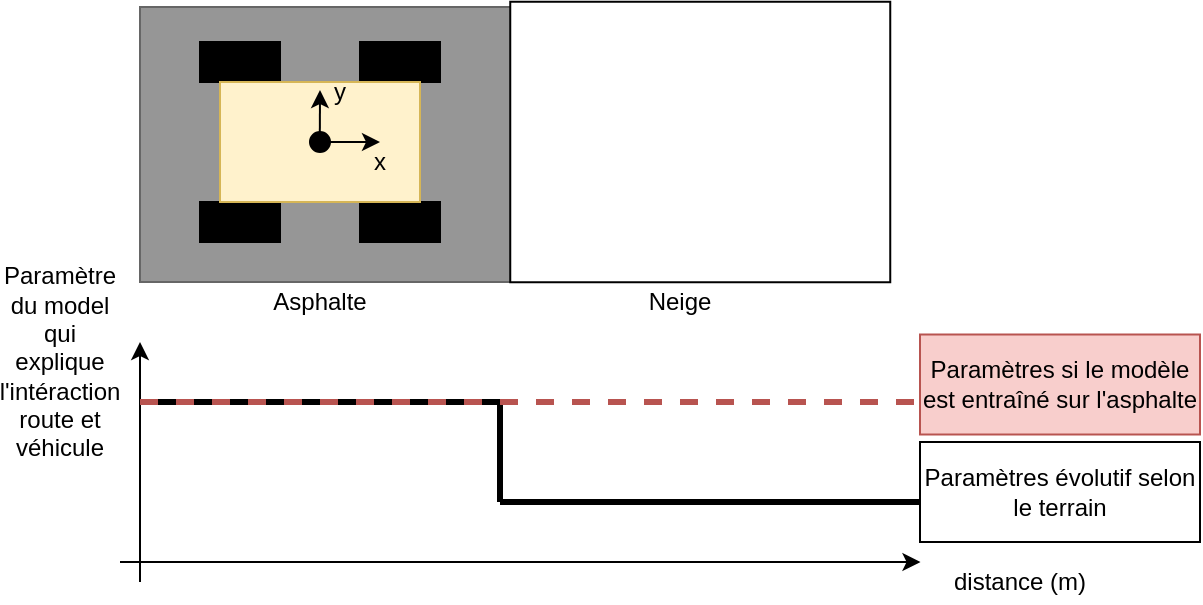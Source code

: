 <mxfile version="20.7.4" type="github"><diagram id="xbzJvvQROZEklqqwHJPy" name="Page-1"><mxGraphModel dx="845" dy="585" grid="1" gridSize="10" guides="1" tooltips="1" connect="1" arrows="1" fold="1" page="1" pageScale="1" pageWidth="827" pageHeight="1169" math="0" shadow="0"><root><mxCell id="0"/><mxCell id="1" parent="0"/><mxCell id="_u33kkMeH_GjYBAgUgvF-1" value="" style="rounded=0;whiteSpace=wrap;html=1;rotation=90;fillColor=#969696;fontColor=#333333;strokeColor=#666666;" vertex="1" parent="1"><mxGeometry x="116.25" y="556.25" width="137.5" height="190" as="geometry"/></mxCell><mxCell id="_u33kkMeH_GjYBAgUgvF-3" value="" style="rounded=0;whiteSpace=wrap;html=1;rotation=90;" vertex="1" parent="1"><mxGeometry x="300" y="555" width="140.25" height="190" as="geometry"/></mxCell><mxCell id="_u33kkMeH_GjYBAgUgvF-11" value="" style="group" vertex="1" connectable="0" parent="1"><mxGeometry x="120" y="600" width="120" height="100" as="geometry"/></mxCell><mxCell id="_u33kkMeH_GjYBAgUgvF-4" value="" style="rounded=0;whiteSpace=wrap;html=1;fillColor=#000000;" vertex="1" parent="_u33kkMeH_GjYBAgUgvF-11"><mxGeometry width="40" height="20" as="geometry"/></mxCell><mxCell id="_u33kkMeH_GjYBAgUgvF-5" value="" style="rounded=0;whiteSpace=wrap;html=1;fillColor=#000000;" vertex="1" parent="_u33kkMeH_GjYBAgUgvF-11"><mxGeometry x="80" width="40" height="20" as="geometry"/></mxCell><mxCell id="_u33kkMeH_GjYBAgUgvF-8" value="" style="rounded=0;whiteSpace=wrap;html=1;fillColor=#000000;" vertex="1" parent="_u33kkMeH_GjYBAgUgvF-11"><mxGeometry y="80" width="40" height="20" as="geometry"/></mxCell><mxCell id="_u33kkMeH_GjYBAgUgvF-9" value="" style="rounded=0;whiteSpace=wrap;html=1;fillColor=#000000;" vertex="1" parent="_u33kkMeH_GjYBAgUgvF-11"><mxGeometry x="80" y="80" width="40" height="20" as="geometry"/></mxCell><mxCell id="_u33kkMeH_GjYBAgUgvF-10" value="" style="rounded=0;whiteSpace=wrap;html=1;fillColor=#fff2cc;strokeColor=#d6b656;" vertex="1" parent="_u33kkMeH_GjYBAgUgvF-11"><mxGeometry x="10" y="20" width="100" height="60" as="geometry"/></mxCell><mxCell id="_u33kkMeH_GjYBAgUgvF-27" value="" style="ellipse;whiteSpace=wrap;html=1;aspect=fixed;fillColor=#000000;" vertex="1" parent="_u33kkMeH_GjYBAgUgvF-11"><mxGeometry x="55" y="45" width="10" height="10" as="geometry"/></mxCell><mxCell id="_u33kkMeH_GjYBAgUgvF-35" value="" style="endArrow=classic;html=1;rounded=0;" edge="1" parent="_u33kkMeH_GjYBAgUgvF-11" source="_u33kkMeH_GjYBAgUgvF-27"><mxGeometry width="50" height="50" relative="1" as="geometry"><mxPoint x="90" y="120" as="sourcePoint"/><mxPoint x="90" y="50" as="targetPoint"/></mxGeometry></mxCell><mxCell id="_u33kkMeH_GjYBAgUgvF-36" value="" style="endArrow=classic;html=1;rounded=0;" edge="1" parent="_u33kkMeH_GjYBAgUgvF-11"><mxGeometry x="-1" y="15" width="50" height="50" relative="1" as="geometry"><mxPoint x="59.88" y="55.0" as="sourcePoint"/><mxPoint x="60" y="24" as="targetPoint"/><mxPoint as="offset"/></mxGeometry></mxCell><mxCell id="_u33kkMeH_GjYBAgUgvF-37" value="x" style="text;html=1;strokeColor=none;fillColor=none;align=center;verticalAlign=middle;whiteSpace=wrap;rounded=0;" vertex="1" parent="_u33kkMeH_GjYBAgUgvF-11"><mxGeometry x="60" y="45" width="60" height="30" as="geometry"/></mxCell><mxCell id="_u33kkMeH_GjYBAgUgvF-38" value="y" style="text;html=1;strokeColor=none;fillColor=none;align=center;verticalAlign=middle;whiteSpace=wrap;rounded=0;" vertex="1" parent="_u33kkMeH_GjYBAgUgvF-11"><mxGeometry x="40" y="10" width="60" height="30" as="geometry"/></mxCell><mxCell id="_u33kkMeH_GjYBAgUgvF-12" value="" style="endArrow=classic;html=1;rounded=0;" edge="1" parent="1"><mxGeometry width="50" height="50" relative="1" as="geometry"><mxPoint x="80" y="860" as="sourcePoint"/><mxPoint x="480.25" y="860" as="targetPoint"/></mxGeometry></mxCell><mxCell id="_u33kkMeH_GjYBAgUgvF-13" value="" style="endArrow=classic;html=1;rounded=0;" edge="1" parent="1"><mxGeometry width="50" height="50" relative="1" as="geometry"><mxPoint x="90" y="870" as="sourcePoint"/><mxPoint x="90" y="750" as="targetPoint"/></mxGeometry></mxCell><mxCell id="_u33kkMeH_GjYBAgUgvF-14" value="Paramètre du model qui explique l'intéraction route et véhicule" style="text;html=1;strokeColor=none;fillColor=none;align=center;verticalAlign=middle;whiteSpace=wrap;rounded=0;" vertex="1" parent="1"><mxGeometry x="20" y="720" width="60" height="80" as="geometry"/></mxCell><mxCell id="_u33kkMeH_GjYBAgUgvF-15" value="distance (m)" style="text;html=1;strokeColor=none;fillColor=none;align=center;verticalAlign=middle;whiteSpace=wrap;rounded=0;" vertex="1" parent="1"><mxGeometry x="480" y="860" width="100" height="20" as="geometry"/></mxCell><mxCell id="_u33kkMeH_GjYBAgUgvF-16" value="Neige" style="text;html=1;strokeColor=none;fillColor=none;align=center;verticalAlign=middle;whiteSpace=wrap;rounded=0;" vertex="1" parent="1"><mxGeometry x="330" y="715" width="60" height="30" as="geometry"/></mxCell><mxCell id="_u33kkMeH_GjYBAgUgvF-17" value="Asphalte" style="text;html=1;strokeColor=none;fillColor=none;align=center;verticalAlign=middle;whiteSpace=wrap;rounded=0;" vertex="1" parent="1"><mxGeometry x="150" y="715" width="60" height="30" as="geometry"/></mxCell><mxCell id="_u33kkMeH_GjYBAgUgvF-18" value="" style="endArrow=none;html=1;rounded=0;strokeWidth=3;" edge="1" parent="1"><mxGeometry width="50" height="50" relative="1" as="geometry"><mxPoint x="90" y="780" as="sourcePoint"/><mxPoint x="270" y="780" as="targetPoint"/></mxGeometry></mxCell><mxCell id="_u33kkMeH_GjYBAgUgvF-19" value="" style="endArrow=none;html=1;rounded=0;strokeWidth=3;" edge="1" parent="1"><mxGeometry width="50" height="50" relative="1" as="geometry"><mxPoint x="270" y="830" as="sourcePoint"/><mxPoint x="480" y="830" as="targetPoint"/></mxGeometry></mxCell><mxCell id="_u33kkMeH_GjYBAgUgvF-20" value="" style="endArrow=none;html=1;rounded=0;strokeWidth=3;" edge="1" parent="1"><mxGeometry width="50" height="50" relative="1" as="geometry"><mxPoint x="270" y="830" as="sourcePoint"/><mxPoint x="270" y="780" as="targetPoint"/></mxGeometry></mxCell><mxCell id="_u33kkMeH_GjYBAgUgvF-50" value="" style="endArrow=none;html=1;rounded=0;strokeWidth=3;fillColor=#f8cecc;strokeColor=#b85450;dashed=1;" edge="1" parent="1"><mxGeometry width="50" height="50" relative="1" as="geometry"><mxPoint x="90" y="780" as="sourcePoint"/><mxPoint x="480" y="780" as="targetPoint"/></mxGeometry></mxCell><mxCell id="_u33kkMeH_GjYBAgUgvF-51" value="Paramètres si le modèle est entraîné sur l'asphalte" style="text;html=1;strokeColor=#b85450;fillColor=#f8cecc;align=center;verticalAlign=middle;whiteSpace=wrap;rounded=0;" vertex="1" parent="1"><mxGeometry x="480" y="746.25" width="140" height="50" as="geometry"/></mxCell><mxCell id="_u33kkMeH_GjYBAgUgvF-52" value="Paramètres évolutif selon le terrain" style="text;html=1;align=center;verticalAlign=middle;whiteSpace=wrap;rounded=0;strokeColor=default;fillColor=default;" vertex="1" parent="1"><mxGeometry x="480" y="800" width="140" height="50" as="geometry"/></mxCell></root></mxGraphModel></diagram></mxfile>
